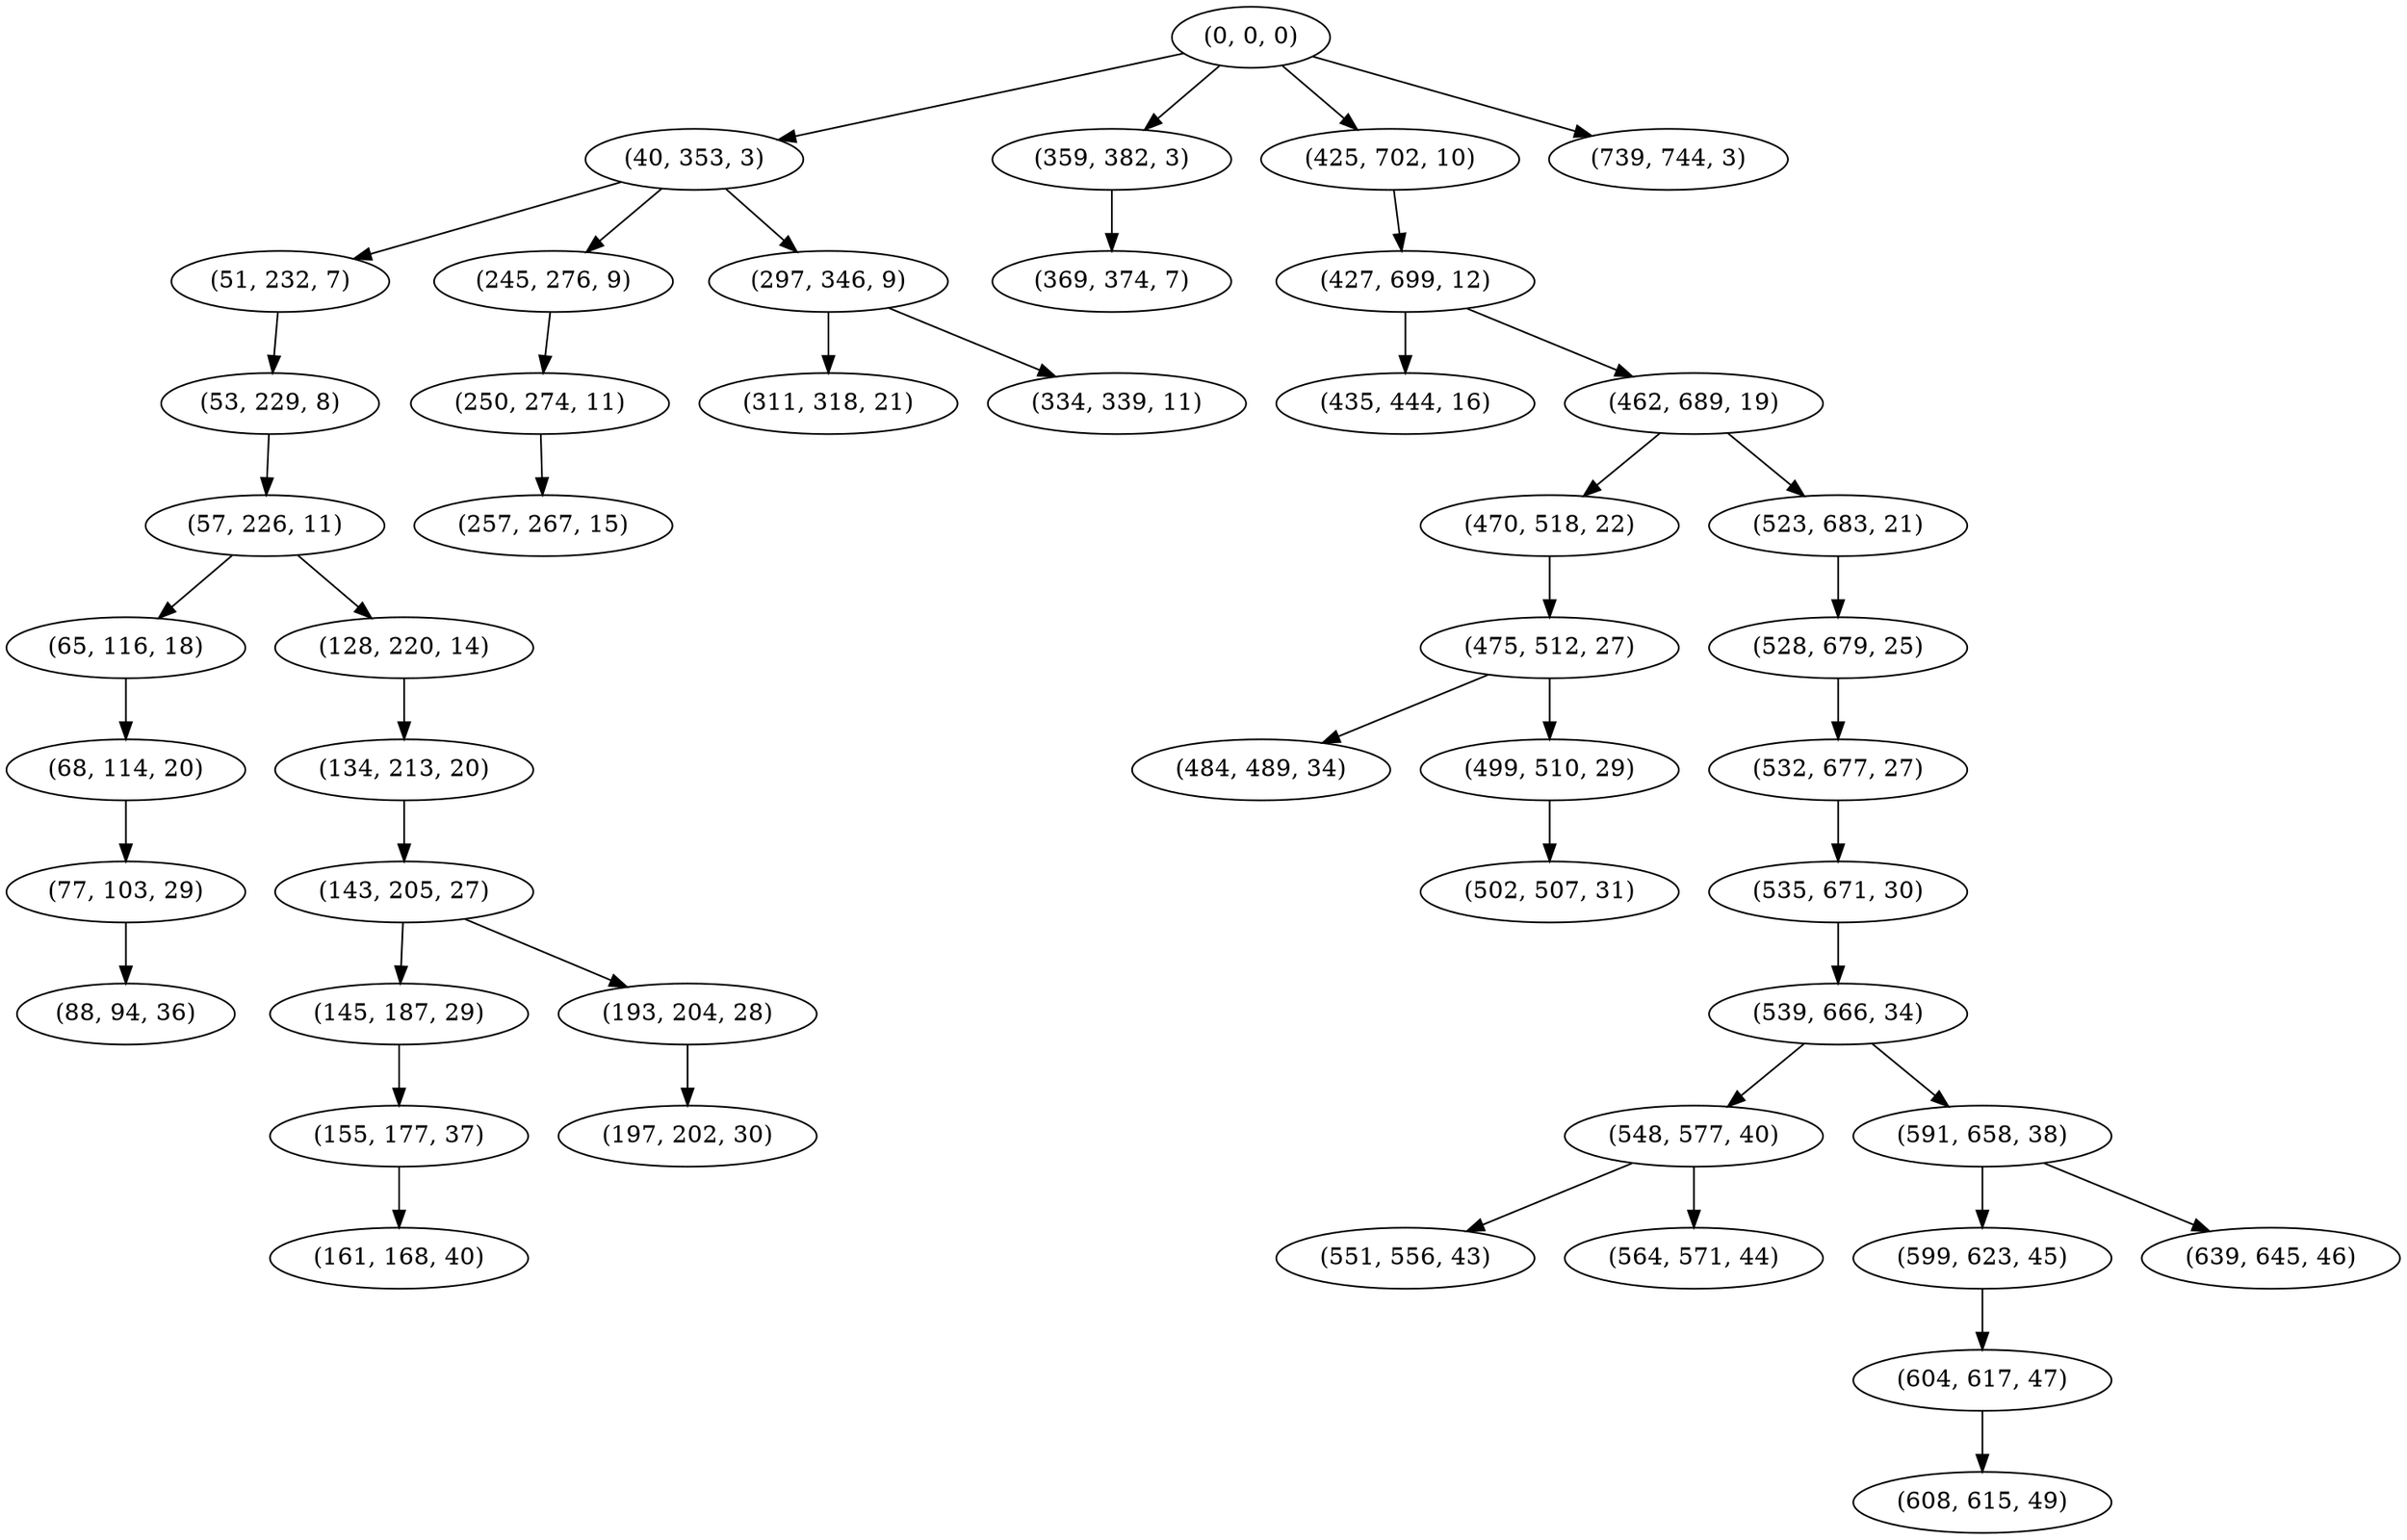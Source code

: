 digraph tree {
    "(0, 0, 0)";
    "(40, 353, 3)";
    "(51, 232, 7)";
    "(53, 229, 8)";
    "(57, 226, 11)";
    "(65, 116, 18)";
    "(68, 114, 20)";
    "(77, 103, 29)";
    "(88, 94, 36)";
    "(128, 220, 14)";
    "(134, 213, 20)";
    "(143, 205, 27)";
    "(145, 187, 29)";
    "(155, 177, 37)";
    "(161, 168, 40)";
    "(193, 204, 28)";
    "(197, 202, 30)";
    "(245, 276, 9)";
    "(250, 274, 11)";
    "(257, 267, 15)";
    "(297, 346, 9)";
    "(311, 318, 21)";
    "(334, 339, 11)";
    "(359, 382, 3)";
    "(369, 374, 7)";
    "(425, 702, 10)";
    "(427, 699, 12)";
    "(435, 444, 16)";
    "(462, 689, 19)";
    "(470, 518, 22)";
    "(475, 512, 27)";
    "(484, 489, 34)";
    "(499, 510, 29)";
    "(502, 507, 31)";
    "(523, 683, 21)";
    "(528, 679, 25)";
    "(532, 677, 27)";
    "(535, 671, 30)";
    "(539, 666, 34)";
    "(548, 577, 40)";
    "(551, 556, 43)";
    "(564, 571, 44)";
    "(591, 658, 38)";
    "(599, 623, 45)";
    "(604, 617, 47)";
    "(608, 615, 49)";
    "(639, 645, 46)";
    "(739, 744, 3)";
    "(0, 0, 0)" -> "(40, 353, 3)";
    "(0, 0, 0)" -> "(359, 382, 3)";
    "(0, 0, 0)" -> "(425, 702, 10)";
    "(0, 0, 0)" -> "(739, 744, 3)";
    "(40, 353, 3)" -> "(51, 232, 7)";
    "(40, 353, 3)" -> "(245, 276, 9)";
    "(40, 353, 3)" -> "(297, 346, 9)";
    "(51, 232, 7)" -> "(53, 229, 8)";
    "(53, 229, 8)" -> "(57, 226, 11)";
    "(57, 226, 11)" -> "(65, 116, 18)";
    "(57, 226, 11)" -> "(128, 220, 14)";
    "(65, 116, 18)" -> "(68, 114, 20)";
    "(68, 114, 20)" -> "(77, 103, 29)";
    "(77, 103, 29)" -> "(88, 94, 36)";
    "(128, 220, 14)" -> "(134, 213, 20)";
    "(134, 213, 20)" -> "(143, 205, 27)";
    "(143, 205, 27)" -> "(145, 187, 29)";
    "(143, 205, 27)" -> "(193, 204, 28)";
    "(145, 187, 29)" -> "(155, 177, 37)";
    "(155, 177, 37)" -> "(161, 168, 40)";
    "(193, 204, 28)" -> "(197, 202, 30)";
    "(245, 276, 9)" -> "(250, 274, 11)";
    "(250, 274, 11)" -> "(257, 267, 15)";
    "(297, 346, 9)" -> "(311, 318, 21)";
    "(297, 346, 9)" -> "(334, 339, 11)";
    "(359, 382, 3)" -> "(369, 374, 7)";
    "(425, 702, 10)" -> "(427, 699, 12)";
    "(427, 699, 12)" -> "(435, 444, 16)";
    "(427, 699, 12)" -> "(462, 689, 19)";
    "(462, 689, 19)" -> "(470, 518, 22)";
    "(462, 689, 19)" -> "(523, 683, 21)";
    "(470, 518, 22)" -> "(475, 512, 27)";
    "(475, 512, 27)" -> "(484, 489, 34)";
    "(475, 512, 27)" -> "(499, 510, 29)";
    "(499, 510, 29)" -> "(502, 507, 31)";
    "(523, 683, 21)" -> "(528, 679, 25)";
    "(528, 679, 25)" -> "(532, 677, 27)";
    "(532, 677, 27)" -> "(535, 671, 30)";
    "(535, 671, 30)" -> "(539, 666, 34)";
    "(539, 666, 34)" -> "(548, 577, 40)";
    "(539, 666, 34)" -> "(591, 658, 38)";
    "(548, 577, 40)" -> "(551, 556, 43)";
    "(548, 577, 40)" -> "(564, 571, 44)";
    "(591, 658, 38)" -> "(599, 623, 45)";
    "(591, 658, 38)" -> "(639, 645, 46)";
    "(599, 623, 45)" -> "(604, 617, 47)";
    "(604, 617, 47)" -> "(608, 615, 49)";
}
